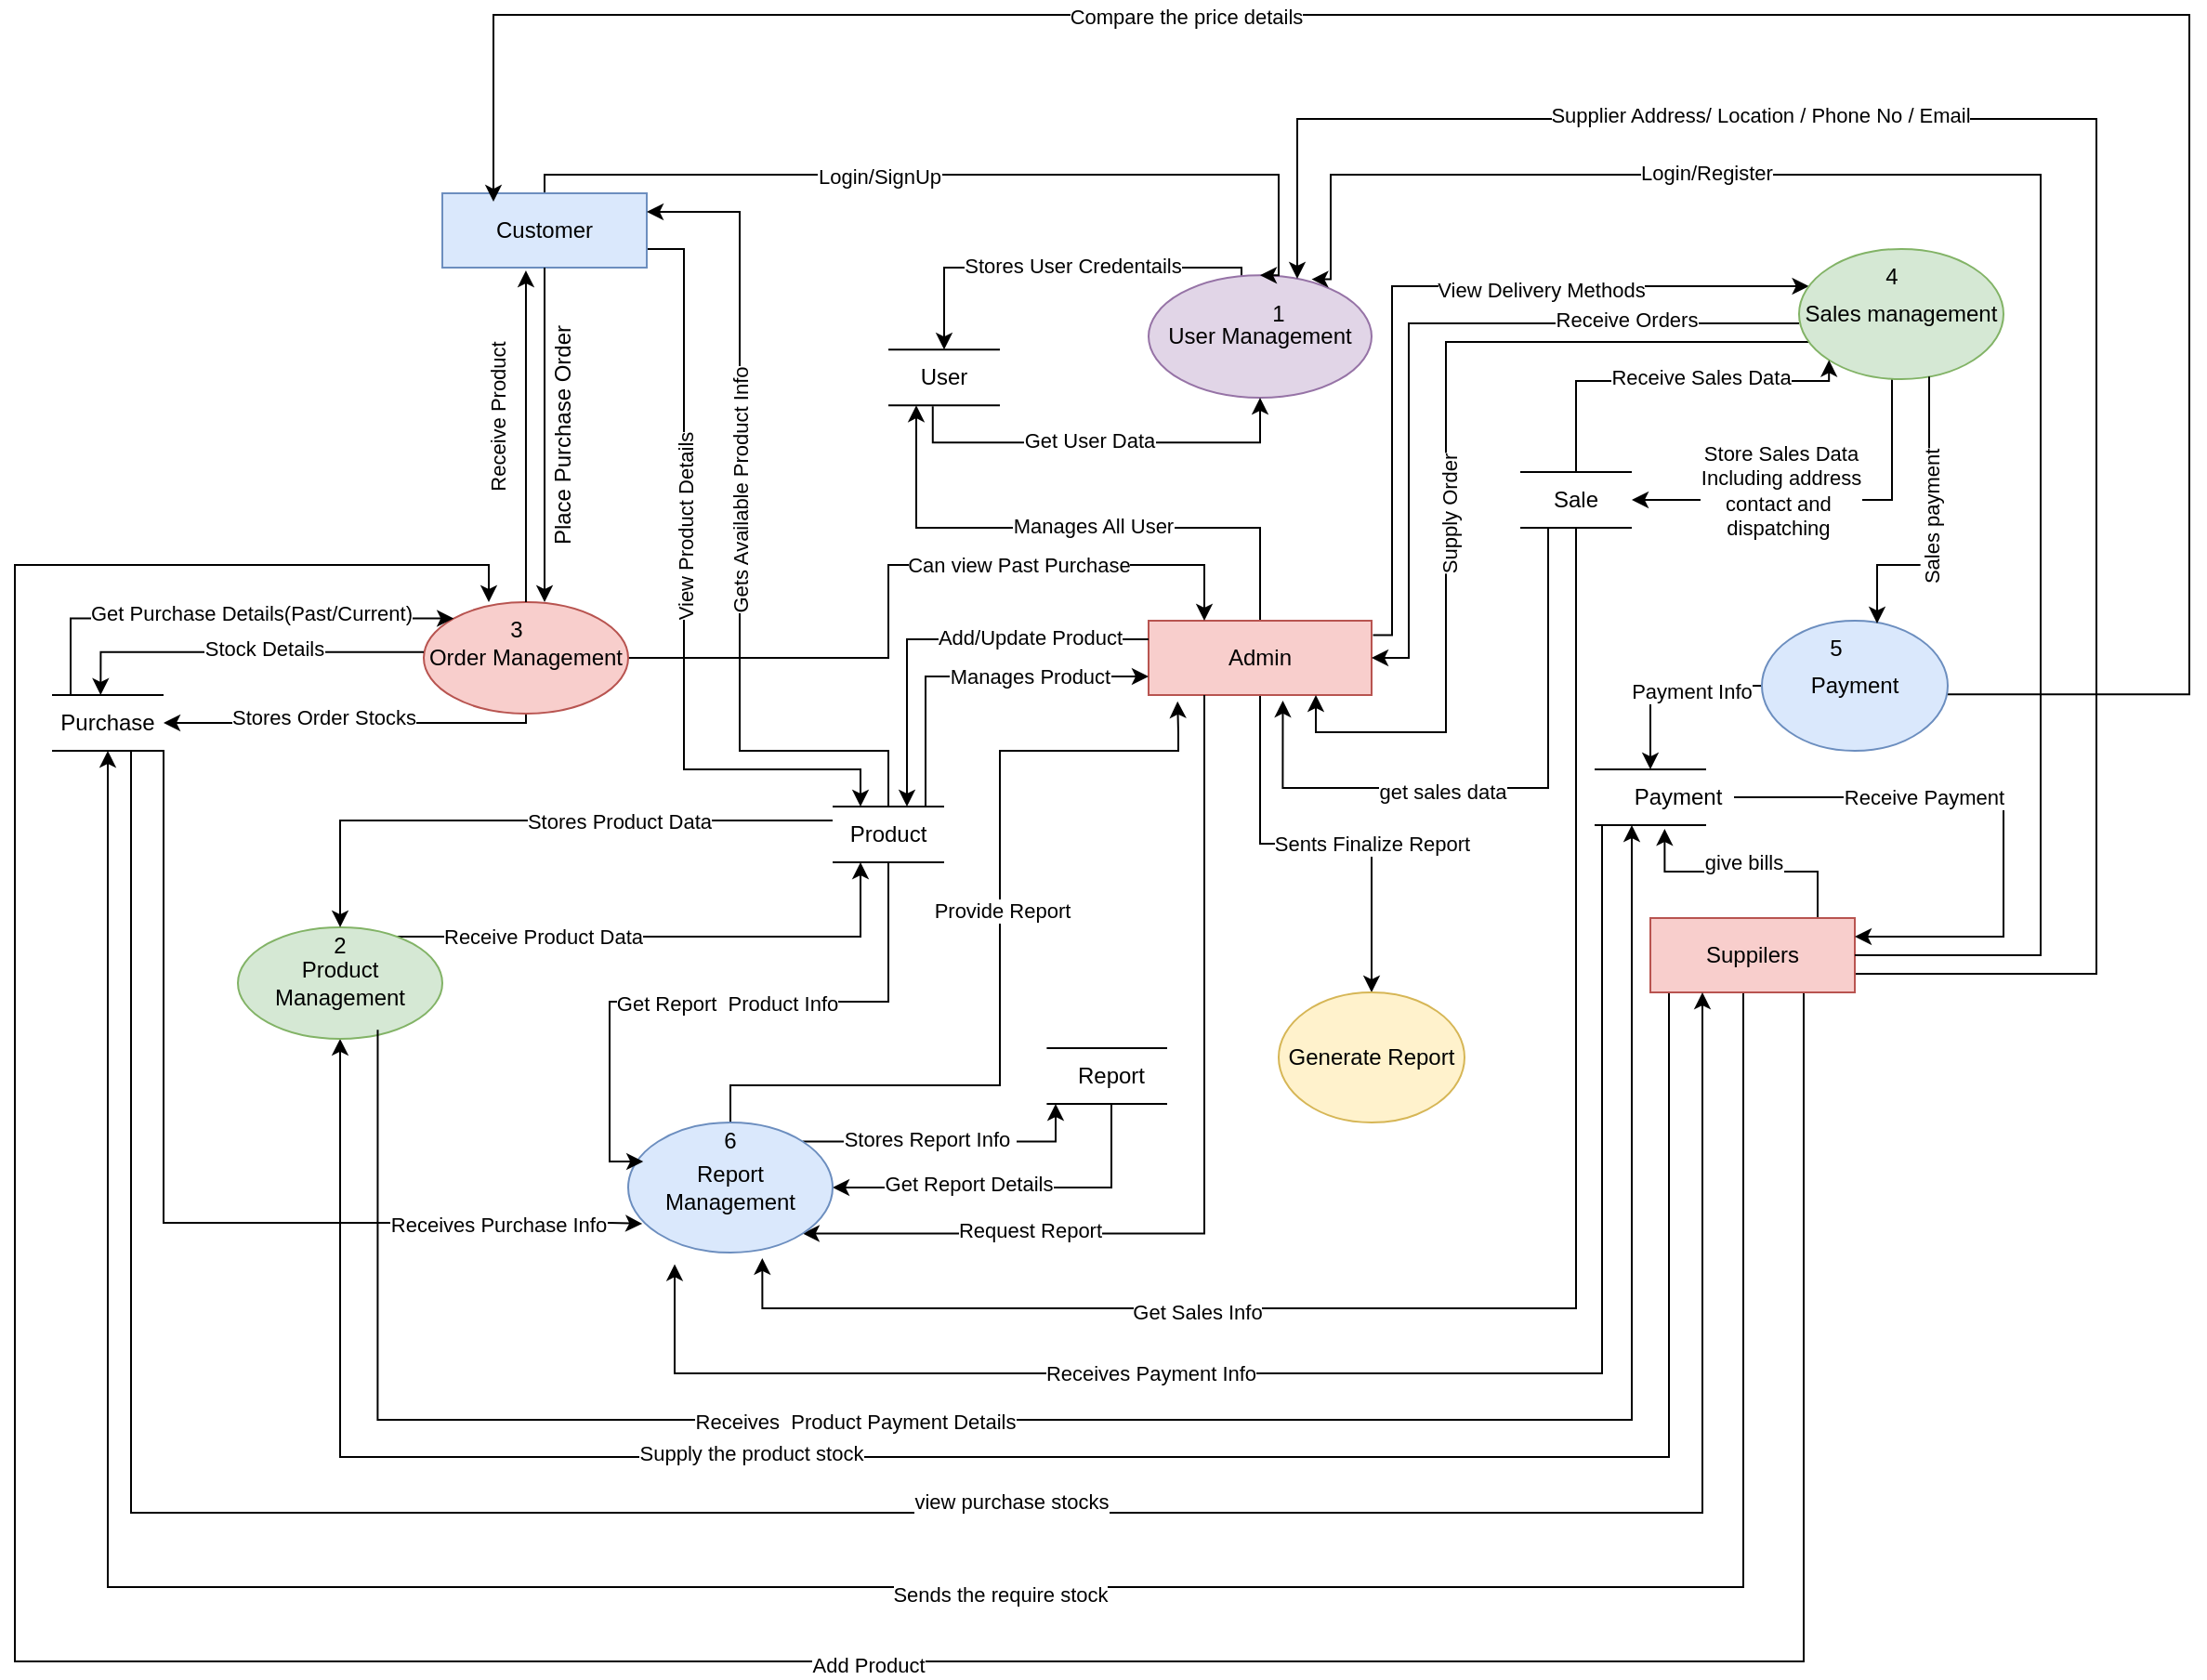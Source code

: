 <mxfile version="25.0.3">
  <diagram name="Page-1" id="GkMcADFs1Jpfnip-NJ-y">
    <mxGraphModel dx="1992" dy="1683" grid="1" gridSize="10" guides="1" tooltips="1" connect="1" arrows="1" fold="1" page="1" pageScale="1" pageWidth="827" pageHeight="1169" math="0" shadow="0">
      <root>
        <mxCell id="0" />
        <mxCell id="1" parent="0" />
        <mxCell id="d265B7_nfDngWB5c3X7g-69" style="edgeStyle=orthogonalEdgeStyle;rounded=0;orthogonalLoop=1;jettySize=auto;html=1;entryX=0.5;entryY=0;entryDx=0;entryDy=0;" parent="1" target="d265B7_nfDngWB5c3X7g-68" edge="1">
          <mxGeometry relative="1" as="geometry">
            <mxPoint x="380" y="85.91" as="sourcePoint" />
            <mxPoint x="260" y="90.0" as="targetPoint" />
            <Array as="points">
              <mxPoint x="380" y="70" />
              <mxPoint x="220" y="70" />
            </Array>
          </mxGeometry>
        </mxCell>
        <mxCell id="d265B7_nfDngWB5c3X7g-70" value="Stores User Credentails" style="edgeLabel;html=1;align=center;verticalAlign=middle;resizable=0;points=[];" parent="d265B7_nfDngWB5c3X7g-69" vertex="1" connectable="0">
          <mxGeometry x="-0.026" y="-1" relative="1" as="geometry">
            <mxPoint as="offset" />
          </mxGeometry>
        </mxCell>
        <mxCell id="d265B7_nfDngWB5c3X7g-1" value="User Management" style="ellipse;whiteSpace=wrap;html=1;fillColor=#e1d5e7;strokeColor=#9673a6;" parent="1" vertex="1">
          <mxGeometry x="330" y="74.09" width="120" height="65.91" as="geometry" />
        </mxCell>
        <mxCell id="d265B7_nfDngWB5c3X7g-73" style="edgeStyle=orthogonalEdgeStyle;rounded=0;orthogonalLoop=1;jettySize=auto;html=1;entryX=0.25;entryY=1;entryDx=0;entryDy=0;" parent="1" source="d265B7_nfDngWB5c3X7g-3" target="d265B7_nfDngWB5c3X7g-68" edge="1">
          <mxGeometry relative="1" as="geometry">
            <Array as="points">
              <mxPoint x="390" y="210" />
              <mxPoint x="205" y="210" />
            </Array>
          </mxGeometry>
        </mxCell>
        <mxCell id="d265B7_nfDngWB5c3X7g-76" value="Manages All User" style="edgeLabel;html=1;align=center;verticalAlign=middle;resizable=0;points=[];" parent="d265B7_nfDngWB5c3X7g-73" vertex="1" connectable="0">
          <mxGeometry x="-0.068" y="-1" relative="1" as="geometry">
            <mxPoint as="offset" />
          </mxGeometry>
        </mxCell>
        <mxCell id="d265B7_nfDngWB5c3X7g-150" style="edgeStyle=orthogonalEdgeStyle;rounded=0;orthogonalLoop=1;jettySize=auto;html=1;entryX=0.5;entryY=0;entryDx=0;entryDy=0;" parent="1" source="d265B7_nfDngWB5c3X7g-3" target="d265B7_nfDngWB5c3X7g-149" edge="1">
          <mxGeometry relative="1" as="geometry" />
        </mxCell>
        <mxCell id="d265B7_nfDngWB5c3X7g-151" value="Sents Finalize Report" style="edgeLabel;html=1;align=center;verticalAlign=middle;resizable=0;points=[];" parent="d265B7_nfDngWB5c3X7g-150" vertex="1" connectable="0">
          <mxGeometry x="-0.009" y="-3" relative="1" as="geometry">
            <mxPoint x="31" y="-3" as="offset" />
          </mxGeometry>
        </mxCell>
        <mxCell id="V4_eey3QWRY52hsoShrY-8" style="edgeStyle=orthogonalEdgeStyle;rounded=0;orthogonalLoop=1;jettySize=auto;html=1;exitX=1;exitY=0.25;exitDx=0;exitDy=0;" edge="1" parent="1" target="d265B7_nfDngWB5c3X7g-8">
          <mxGeometry relative="1" as="geometry">
            <mxPoint x="450.77" y="267.73" as="sourcePoint" />
            <mxPoint x="680" y="83.42" as="targetPoint" />
            <Array as="points">
              <mxPoint x="461" y="268" />
              <mxPoint x="461" y="80" />
            </Array>
          </mxGeometry>
        </mxCell>
        <mxCell id="V4_eey3QWRY52hsoShrY-11" value="View Delivery Methods" style="edgeLabel;html=1;align=center;verticalAlign=middle;resizable=0;points=[];" vertex="1" connectable="0" parent="V4_eey3QWRY52hsoShrY-8">
          <mxGeometry x="0.315" y="-2" relative="1" as="geometry">
            <mxPoint as="offset" />
          </mxGeometry>
        </mxCell>
        <mxCell id="d265B7_nfDngWB5c3X7g-3" value="Admin" style="rounded=0;whiteSpace=wrap;html=1;fillColor=#f8cecc;strokeColor=#b85450;" parent="1" vertex="1">
          <mxGeometry x="330" y="260" width="120" height="40" as="geometry" />
        </mxCell>
        <mxCell id="d265B7_nfDngWB5c3X7g-35" style="edgeStyle=orthogonalEdgeStyle;rounded=0;orthogonalLoop=1;jettySize=auto;html=1;exitX=0;exitY=1;exitDx=0;exitDy=0;entryX=0.5;entryY=1;entryDx=0;entryDy=0;" parent="1" source="d265B7_nfDngWB5c3X7g-11" target="d265B7_nfDngWB5c3X7g-7" edge="1">
          <mxGeometry relative="1" as="geometry">
            <mxPoint x="-5" y="510" as="targetPoint" />
            <mxPoint x="490" y="500" as="sourcePoint" />
            <Array as="points">
              <mxPoint x="610" y="460" />
              <mxPoint x="610" y="710" />
              <mxPoint x="-105" y="710" />
            </Array>
          </mxGeometry>
        </mxCell>
        <mxCell id="d265B7_nfDngWB5c3X7g-36" value="Supply the product stock" style="edgeLabel;html=1;align=center;verticalAlign=middle;resizable=0;points=[];" parent="d265B7_nfDngWB5c3X7g-35" vertex="1" connectable="0">
          <mxGeometry x="0.257" y="-2" relative="1" as="geometry">
            <mxPoint as="offset" />
          </mxGeometry>
        </mxCell>
        <mxCell id="d265B7_nfDngWB5c3X7g-118" style="edgeStyle=orthogonalEdgeStyle;rounded=0;orthogonalLoop=1;jettySize=auto;html=1;entryX=0.5;entryY=1;entryDx=0;entryDy=0;startArrow=classic;startFill=1;endArrow=none;endFill=0;" parent="1" source="d265B7_nfDngWB5c3X7g-4" target="d265B7_nfDngWB5c3X7g-116" edge="1">
          <mxGeometry relative="1" as="geometry" />
        </mxCell>
        <mxCell id="d265B7_nfDngWB5c3X7g-122" value="Get Report Details" style="edgeLabel;html=1;align=center;verticalAlign=middle;resizable=0;points=[];" parent="d265B7_nfDngWB5c3X7g-118" vertex="1" connectable="0">
          <mxGeometry x="-0.257" y="2" relative="1" as="geometry">
            <mxPoint as="offset" />
          </mxGeometry>
        </mxCell>
        <mxCell id="d265B7_nfDngWB5c3X7g-123" style="edgeStyle=orthogonalEdgeStyle;rounded=0;orthogonalLoop=1;jettySize=auto;html=1;exitX=1;exitY=0;exitDx=0;exitDy=0;entryX=0;entryY=1;entryDx=0;entryDy=0;" parent="1" source="d265B7_nfDngWB5c3X7g-4" target="d265B7_nfDngWB5c3X7g-116" edge="1">
          <mxGeometry relative="1" as="geometry" />
        </mxCell>
        <mxCell id="d265B7_nfDngWB5c3X7g-124" value="Stores Report Info&amp;nbsp;" style="edgeLabel;html=1;align=center;verticalAlign=middle;resizable=0;points=[];" parent="d265B7_nfDngWB5c3X7g-123" vertex="1" connectable="0">
          <mxGeometry x="-0.132" y="2" relative="1" as="geometry">
            <mxPoint as="offset" />
          </mxGeometry>
        </mxCell>
        <mxCell id="d265B7_nfDngWB5c3X7g-144" style="edgeStyle=orthogonalEdgeStyle;rounded=0;orthogonalLoop=1;jettySize=auto;html=1;entryX=0.13;entryY=1.085;entryDx=0;entryDy=0;entryPerimeter=0;" parent="1" source="d265B7_nfDngWB5c3X7g-4" target="d265B7_nfDngWB5c3X7g-3" edge="1">
          <mxGeometry relative="1" as="geometry">
            <mxPoint x="360" y="320" as="targetPoint" />
            <Array as="points">
              <mxPoint x="105" y="510" />
              <mxPoint x="250" y="510" />
              <mxPoint x="250" y="330" />
              <mxPoint x="346" y="330" />
              <mxPoint x="346" y="320" />
            </Array>
          </mxGeometry>
        </mxCell>
        <mxCell id="d265B7_nfDngWB5c3X7g-145" value="Provide Report" style="edgeLabel;html=1;align=center;verticalAlign=middle;resizable=0;points=[];" parent="d265B7_nfDngWB5c3X7g-144" vertex="1" connectable="0">
          <mxGeometry x="0.11" y="-1" relative="1" as="geometry">
            <mxPoint as="offset" />
          </mxGeometry>
        </mxCell>
        <mxCell id="d265B7_nfDngWB5c3X7g-147" style="edgeStyle=orthogonalEdgeStyle;rounded=0;orthogonalLoop=1;jettySize=auto;html=1;exitX=1;exitY=1;exitDx=0;exitDy=0;entryX=0.25;entryY=1;entryDx=0;entryDy=0;startArrow=classic;startFill=1;endArrow=none;endFill=0;" parent="1" source="d265B7_nfDngWB5c3X7g-4" target="d265B7_nfDngWB5c3X7g-3" edge="1">
          <mxGeometry relative="1" as="geometry" />
        </mxCell>
        <mxCell id="d265B7_nfDngWB5c3X7g-148" value="Request Report" style="edgeLabel;html=1;align=center;verticalAlign=middle;resizable=0;points=[];" parent="d265B7_nfDngWB5c3X7g-147" vertex="1" connectable="0">
          <mxGeometry x="-0.52" y="2" relative="1" as="geometry">
            <mxPoint as="offset" />
          </mxGeometry>
        </mxCell>
        <mxCell id="d265B7_nfDngWB5c3X7g-4" value="Report Management" style="ellipse;whiteSpace=wrap;html=1;fillColor=#dae8fc;strokeColor=#6c8ebf;" parent="1" vertex="1">
          <mxGeometry x="50" y="530" width="110" height="70" as="geometry" />
        </mxCell>
        <mxCell id="d265B7_nfDngWB5c3X7g-12" style="edgeStyle=orthogonalEdgeStyle;rounded=0;orthogonalLoop=1;jettySize=auto;html=1;entryX=0.5;entryY=0;entryDx=0;entryDy=0;" parent="1" source="d265B7_nfDngWB5c3X7g-5" target="d265B7_nfDngWB5c3X7g-1" edge="1">
          <mxGeometry relative="1" as="geometry">
            <Array as="points">
              <mxPoint x="5" y="20" />
              <mxPoint x="400" y="20" />
            </Array>
          </mxGeometry>
        </mxCell>
        <mxCell id="d265B7_nfDngWB5c3X7g-13" value="Login/SignUp" style="edgeLabel;html=1;align=center;verticalAlign=middle;resizable=0;points=[];" parent="d265B7_nfDngWB5c3X7g-12" vertex="1" connectable="0">
          <mxGeometry x="-0.19" y="-1" relative="1" as="geometry">
            <mxPoint as="offset" />
          </mxGeometry>
        </mxCell>
        <mxCell id="d265B7_nfDngWB5c3X7g-50" style="edgeStyle=orthogonalEdgeStyle;rounded=0;orthogonalLoop=1;jettySize=auto;html=1;entryX=0.25;entryY=0;entryDx=0;entryDy=0;" parent="1" source="d265B7_nfDngWB5c3X7g-5" target="d265B7_nfDngWB5c3X7g-43" edge="1">
          <mxGeometry relative="1" as="geometry">
            <Array as="points">
              <mxPoint x="80" y="60" />
              <mxPoint x="80" y="340" />
              <mxPoint x="175" y="340" />
            </Array>
          </mxGeometry>
        </mxCell>
        <mxCell id="d265B7_nfDngWB5c3X7g-53" value="View Product Details" style="edgeLabel;html=1;align=center;verticalAlign=middle;resizable=0;points=[];rotation=-90;" parent="d265B7_nfDngWB5c3X7g-50" vertex="1" connectable="0">
          <mxGeometry x="-0.184" y="1" relative="1" as="geometry">
            <mxPoint as="offset" />
          </mxGeometry>
        </mxCell>
        <mxCell id="d265B7_nfDngWB5c3X7g-5" value="Customer" style="rounded=0;whiteSpace=wrap;html=1;fillColor=#dae8fc;strokeColor=#6c8ebf;" parent="1" vertex="1">
          <mxGeometry x="-50" y="30" width="110" height="40" as="geometry" />
        </mxCell>
        <mxCell id="d265B7_nfDngWB5c3X7g-29" style="edgeStyle=orthogonalEdgeStyle;rounded=0;orthogonalLoop=1;jettySize=auto;html=1;" parent="1" source="d265B7_nfDngWB5c3X7g-6" target="d265B7_nfDngWB5c3X7g-23" edge="1">
          <mxGeometry relative="1" as="geometry">
            <Array as="points">
              <mxPoint x="-5" y="315" />
            </Array>
          </mxGeometry>
        </mxCell>
        <mxCell id="d265B7_nfDngWB5c3X7g-30" value="Stores Order Stocks" style="edgeLabel;html=1;align=center;verticalAlign=middle;resizable=0;points=[];" parent="d265B7_nfDngWB5c3X7g-29" vertex="1" connectable="0">
          <mxGeometry x="0.138" y="-3" relative="1" as="geometry">
            <mxPoint as="offset" />
          </mxGeometry>
        </mxCell>
        <mxCell id="V4_eey3QWRY52hsoShrY-18" style="edgeStyle=orthogonalEdgeStyle;rounded=0;orthogonalLoop=1;jettySize=auto;html=1;entryX=0.25;entryY=0;entryDx=0;entryDy=0;" edge="1" parent="1" source="d265B7_nfDngWB5c3X7g-6" target="d265B7_nfDngWB5c3X7g-3">
          <mxGeometry relative="1" as="geometry" />
        </mxCell>
        <mxCell id="V4_eey3QWRY52hsoShrY-19" value="Can view Past Purchase" style="edgeLabel;html=1;align=center;verticalAlign=middle;resizable=0;points=[];" vertex="1" connectable="0" parent="V4_eey3QWRY52hsoShrY-18">
          <mxGeometry x="-0.456" y="-2" relative="1" as="geometry">
            <mxPoint x="104" y="-52" as="offset" />
          </mxGeometry>
        </mxCell>
        <mxCell id="d265B7_nfDngWB5c3X7g-6" value="Order Management" style="ellipse;whiteSpace=wrap;html=1;fillColor=#f8cecc;strokeColor=#b85450;" parent="1" vertex="1">
          <mxGeometry x="-60" y="250" width="110" height="60" as="geometry" />
        </mxCell>
        <mxCell id="d265B7_nfDngWB5c3X7g-44" style="edgeStyle=orthogonalEdgeStyle;rounded=0;orthogonalLoop=1;jettySize=auto;html=1;entryX=0.25;entryY=1;entryDx=0;entryDy=0;" parent="1" source="d265B7_nfDngWB5c3X7g-7" target="d265B7_nfDngWB5c3X7g-43" edge="1">
          <mxGeometry relative="1" as="geometry">
            <mxPoint x="90" y="374.94" as="targetPoint" />
            <Array as="points">
              <mxPoint x="175" y="430" />
            </Array>
          </mxGeometry>
        </mxCell>
        <mxCell id="d265B7_nfDngWB5c3X7g-45" value="Receive Product Data" style="edgeLabel;html=1;align=center;verticalAlign=middle;resizable=0;points=[];" parent="d265B7_nfDngWB5c3X7g-44" vertex="1" connectable="0">
          <mxGeometry x="-0.457" relative="1" as="geometry">
            <mxPoint as="offset" />
          </mxGeometry>
        </mxCell>
        <mxCell id="d265B7_nfDngWB5c3X7g-7" value="Product Management" style="ellipse;whiteSpace=wrap;html=1;fillColor=#d5e8d4;strokeColor=#82b366;" parent="1" vertex="1">
          <mxGeometry x="-160" y="424.94" width="110" height="60" as="geometry" />
        </mxCell>
        <mxCell id="d265B7_nfDngWB5c3X7g-81" style="edgeStyle=orthogonalEdgeStyle;rounded=0;orthogonalLoop=1;jettySize=auto;html=1;entryX=0.75;entryY=1;entryDx=0;entryDy=0;" parent="1" source="d265B7_nfDngWB5c3X7g-8" target="d265B7_nfDngWB5c3X7g-3" edge="1">
          <mxGeometry relative="1" as="geometry">
            <Array as="points">
              <mxPoint x="490" y="110" />
              <mxPoint x="490" y="320" />
              <mxPoint x="420" y="320" />
            </Array>
          </mxGeometry>
        </mxCell>
        <mxCell id="d265B7_nfDngWB5c3X7g-82" value="Supply Order" style="edgeLabel;html=1;align=center;verticalAlign=middle;resizable=0;points=[];rotation=-90;" parent="d265B7_nfDngWB5c3X7g-81" vertex="1" connectable="0">
          <mxGeometry x="0.163" y="2" relative="1" as="geometry">
            <mxPoint as="offset" />
          </mxGeometry>
        </mxCell>
        <mxCell id="d265B7_nfDngWB5c3X7g-90" style="edgeStyle=orthogonalEdgeStyle;rounded=0;orthogonalLoop=1;jettySize=auto;html=1;entryX=1;entryY=0.5;entryDx=0;entryDy=0;" parent="1" source="d265B7_nfDngWB5c3X7g-8" target="d265B7_nfDngWB5c3X7g-85" edge="1">
          <mxGeometry relative="1" as="geometry">
            <Array as="points">
              <mxPoint x="730" y="195" />
            </Array>
          </mxGeometry>
        </mxCell>
        <mxCell id="d265B7_nfDngWB5c3X7g-91" value="Store Sales Data&lt;div&gt;Including address&lt;/div&gt;&lt;div&gt;contact and&amp;nbsp;&lt;/div&gt;&lt;div&gt;dispatching&amp;nbsp;&lt;/div&gt;" style="edgeLabel;html=1;align=center;verticalAlign=middle;resizable=0;points=[];" parent="d265B7_nfDngWB5c3X7g-90" vertex="1" connectable="0">
          <mxGeometry x="0.139" y="-1" relative="1" as="geometry">
            <mxPoint x="-8" y="-4" as="offset" />
          </mxGeometry>
        </mxCell>
        <mxCell id="d265B7_nfDngWB5c3X7g-8" value="Sales management" style="ellipse;whiteSpace=wrap;html=1;fillColor=#d5e8d4;strokeColor=#82b366;" parent="1" vertex="1">
          <mxGeometry x="680" y="60" width="110" height="70" as="geometry" />
        </mxCell>
        <mxCell id="d265B7_nfDngWB5c3X7g-127" style="edgeStyle=orthogonalEdgeStyle;rounded=0;orthogonalLoop=1;jettySize=auto;html=1;entryX=0.25;entryY=0;entryDx=0;entryDy=0;" parent="1" source="d265B7_nfDngWB5c3X7g-9" target="d265B7_nfDngWB5c3X7g-96" edge="1">
          <mxGeometry relative="1" as="geometry" />
        </mxCell>
        <mxCell id="d265B7_nfDngWB5c3X7g-129" value="Payment Info" style="edgeLabel;html=1;align=center;verticalAlign=middle;resizable=0;points=[];" parent="d265B7_nfDngWB5c3X7g-127" vertex="1" connectable="0">
          <mxGeometry x="-0.268" y="3" relative="1" as="geometry">
            <mxPoint as="offset" />
          </mxGeometry>
        </mxCell>
        <mxCell id="V4_eey3QWRY52hsoShrY-15" style="edgeStyle=orthogonalEdgeStyle;rounded=0;orthogonalLoop=1;jettySize=auto;html=1;entryX=0.25;entryY=0;entryDx=0;entryDy=0;" edge="1" parent="1">
          <mxGeometry relative="1" as="geometry">
            <mxPoint x="760.0" y="299.587" as="sourcePoint" />
            <mxPoint x="-22.5" y="34.51" as="targetPoint" />
            <Array as="points">
              <mxPoint x="890" y="300" />
              <mxPoint x="890" y="-66" />
              <mxPoint x="-23" y="-66" />
            </Array>
          </mxGeometry>
        </mxCell>
        <mxCell id="V4_eey3QWRY52hsoShrY-16" value="Compare the price details" style="edgeLabel;html=1;align=center;verticalAlign=middle;resizable=0;points=[];" vertex="1" connectable="0" parent="V4_eey3QWRY52hsoShrY-15">
          <mxGeometry x="0.373" y="1" relative="1" as="geometry">
            <mxPoint as="offset" />
          </mxGeometry>
        </mxCell>
        <mxCell id="d265B7_nfDngWB5c3X7g-9" value="Payment" style="ellipse;whiteSpace=wrap;html=1;fillColor=#dae8fc;strokeColor=#6c8ebf;" parent="1" vertex="1">
          <mxGeometry x="660" y="260" width="100" height="70" as="geometry" />
        </mxCell>
        <mxCell id="d265B7_nfDngWB5c3X7g-31" style="edgeStyle=orthogonalEdgeStyle;rounded=0;orthogonalLoop=1;jettySize=auto;html=1;entryX=0.5;entryY=1;entryDx=0;entryDy=0;exitX=0.5;exitY=1;exitDx=0;exitDy=0;" parent="1" source="d265B7_nfDngWB5c3X7g-11" target="d265B7_nfDngWB5c3X7g-23" edge="1">
          <mxGeometry relative="1" as="geometry">
            <Array as="points">
              <mxPoint x="650" y="460" />
              <mxPoint x="650" y="780" />
              <mxPoint x="-230" y="780" />
            </Array>
          </mxGeometry>
        </mxCell>
        <mxCell id="d265B7_nfDngWB5c3X7g-32" value="Sends the require stock" style="edgeLabel;html=1;align=center;verticalAlign=middle;resizable=0;points=[];" parent="d265B7_nfDngWB5c3X7g-31" vertex="1" connectable="0">
          <mxGeometry x="-0.123" y="4" relative="1" as="geometry">
            <mxPoint as="offset" />
          </mxGeometry>
        </mxCell>
        <mxCell id="d265B7_nfDngWB5c3X7g-97" style="edgeStyle=orthogonalEdgeStyle;rounded=0;orthogonalLoop=1;jettySize=auto;html=1;" parent="1" source="d265B7_nfDngWB5c3X7g-11" target="d265B7_nfDngWB5c3X7g-1" edge="1">
          <mxGeometry relative="1" as="geometry">
            <Array as="points">
              <mxPoint x="840" y="450" />
              <mxPoint x="840" y="-10" />
              <mxPoint x="410" y="-10" />
            </Array>
          </mxGeometry>
        </mxCell>
        <mxCell id="d265B7_nfDngWB5c3X7g-98" value="Supplier Address/ Location / Phone No / Email" style="edgeLabel;html=1;align=center;verticalAlign=middle;resizable=0;points=[];" parent="d265B7_nfDngWB5c3X7g-97" vertex="1" connectable="0">
          <mxGeometry x="0.394" y="-2" relative="1" as="geometry">
            <mxPoint as="offset" />
          </mxGeometry>
        </mxCell>
        <mxCell id="d265B7_nfDngWB5c3X7g-103" style="edgeStyle=orthogonalEdgeStyle;rounded=0;orthogonalLoop=1;jettySize=auto;html=1;entryX=0.378;entryY=1.068;entryDx=0;entryDy=0;entryPerimeter=0;" parent="1" source="d265B7_nfDngWB5c3X7g-11" target="d265B7_nfDngWB5c3X7g-96" edge="1">
          <mxGeometry relative="1" as="geometry">
            <mxPoint x="530" y="380" as="targetPoint" />
            <Array as="points">
              <mxPoint x="690" y="395" />
              <mxPoint x="608" y="395" />
            </Array>
          </mxGeometry>
        </mxCell>
        <mxCell id="d265B7_nfDngWB5c3X7g-104" value="give bills" style="edgeLabel;html=1;align=center;verticalAlign=middle;resizable=0;points=[];" parent="d265B7_nfDngWB5c3X7g-103" vertex="1" connectable="0">
          <mxGeometry x="-0.431" y="2" relative="1" as="geometry">
            <mxPoint x="-28" y="-7" as="offset" />
          </mxGeometry>
        </mxCell>
        <mxCell id="V4_eey3QWRY52hsoShrY-4" style="edgeStyle=orthogonalEdgeStyle;rounded=0;orthogonalLoop=1;jettySize=auto;html=1;exitX=0.75;exitY=1;exitDx=0;exitDy=0;entryX=0.25;entryY=0;entryDx=0;entryDy=0;" edge="1" parent="1" source="d265B7_nfDngWB5c3X7g-11" target="d265B7_nfDngWB5c3X7g-158">
          <mxGeometry relative="1" as="geometry">
            <Array as="points">
              <mxPoint x="683" y="820" />
              <mxPoint x="-280" y="820" />
              <mxPoint x="-280" y="230" />
              <mxPoint x="-25" y="230" />
            </Array>
          </mxGeometry>
        </mxCell>
        <mxCell id="V4_eey3QWRY52hsoShrY-7" value="Add Product" style="edgeLabel;html=1;align=center;verticalAlign=middle;resizable=0;points=[];" vertex="1" connectable="0" parent="V4_eey3QWRY52hsoShrY-4">
          <mxGeometry x="-0.21" y="2" relative="1" as="geometry">
            <mxPoint as="offset" />
          </mxGeometry>
        </mxCell>
        <mxCell id="d265B7_nfDngWB5c3X7g-11" value="Suppilers" style="rounded=0;whiteSpace=wrap;html=1;fillColor=#f8cecc;strokeColor=#b85450;" parent="1" vertex="1">
          <mxGeometry x="600" y="420" width="110" height="40" as="geometry" />
        </mxCell>
        <mxCell id="d265B7_nfDngWB5c3X7g-14" style="edgeStyle=orthogonalEdgeStyle;rounded=0;orthogonalLoop=1;jettySize=auto;html=1;entryX=0.409;entryY=1.039;entryDx=0;entryDy=0;entryPerimeter=0;" parent="1" source="d265B7_nfDngWB5c3X7g-6" target="d265B7_nfDngWB5c3X7g-5" edge="1">
          <mxGeometry relative="1" as="geometry" />
        </mxCell>
        <mxCell id="d265B7_nfDngWB5c3X7g-15" value="Receive Product" style="edgeLabel;html=1;align=center;verticalAlign=middle;resizable=0;points=[];rotation=-90;" parent="d265B7_nfDngWB5c3X7g-14" vertex="1" connectable="0">
          <mxGeometry x="0.118" y="-5" relative="1" as="geometry">
            <mxPoint x="-20" as="offset" />
          </mxGeometry>
        </mxCell>
        <mxCell id="d265B7_nfDngWB5c3X7g-16" style="edgeStyle=orthogonalEdgeStyle;rounded=0;orthogonalLoop=1;jettySize=auto;html=1;entryX=0.591;entryY=0;entryDx=0;entryDy=0;entryPerimeter=0;" parent="1" source="d265B7_nfDngWB5c3X7g-5" target="d265B7_nfDngWB5c3X7g-6" edge="1">
          <mxGeometry relative="1" as="geometry">
            <Array as="points">
              <mxPoint x="5" y="110" />
              <mxPoint x="5" y="110" />
            </Array>
          </mxGeometry>
        </mxCell>
        <mxCell id="d265B7_nfDngWB5c3X7g-17" value="Place Purchase Order" style="text;html=1;align=center;verticalAlign=middle;whiteSpace=wrap;rounded=0;rotation=-90;" parent="1" vertex="1">
          <mxGeometry x="-50" y="150" width="130" height="20" as="geometry" />
        </mxCell>
        <mxCell id="d265B7_nfDngWB5c3X7g-21" value="" style="endArrow=none;html=1;rounded=0;" parent="1" edge="1">
          <mxGeometry width="50" height="50" relative="1" as="geometry">
            <mxPoint x="-260" y="300" as="sourcePoint" />
            <mxPoint x="-200" y="300" as="targetPoint" />
          </mxGeometry>
        </mxCell>
        <mxCell id="d265B7_nfDngWB5c3X7g-22" value="" style="endArrow=none;html=1;rounded=0;" parent="1" edge="1">
          <mxGeometry width="50" height="50" relative="1" as="geometry">
            <mxPoint x="-260" y="330" as="sourcePoint" />
            <mxPoint x="-200" y="330" as="targetPoint" />
          </mxGeometry>
        </mxCell>
        <mxCell id="d265B7_nfDngWB5c3X7g-27" style="edgeStyle=orthogonalEdgeStyle;rounded=0;orthogonalLoop=1;jettySize=auto;html=1;entryX=0;entryY=0;entryDx=0;entryDy=0;" parent="1" source="d265B7_nfDngWB5c3X7g-23" target="d265B7_nfDngWB5c3X7g-6" edge="1">
          <mxGeometry relative="1" as="geometry">
            <Array as="points">
              <mxPoint x="-250" y="259" />
            </Array>
          </mxGeometry>
        </mxCell>
        <mxCell id="d265B7_nfDngWB5c3X7g-28" value="Get Purchase Details(Past/Current)" style="edgeLabel;html=1;align=center;verticalAlign=middle;resizable=0;points=[];" parent="d265B7_nfDngWB5c3X7g-27" vertex="1" connectable="0">
          <mxGeometry x="0.111" y="3" relative="1" as="geometry">
            <mxPoint as="offset" />
          </mxGeometry>
        </mxCell>
        <mxCell id="d265B7_nfDngWB5c3X7g-33" style="edgeStyle=orthogonalEdgeStyle;rounded=0;orthogonalLoop=1;jettySize=auto;html=1;entryX=0.25;entryY=1;entryDx=0;entryDy=0;" parent="1" target="d265B7_nfDngWB5c3X7g-11" edge="1">
          <mxGeometry relative="1" as="geometry">
            <mxPoint x="-217.5" y="330" as="sourcePoint" />
            <mxPoint x="510" y="490" as="targetPoint" />
            <Array as="points">
              <mxPoint x="-217" y="740" />
              <mxPoint x="628" y="740" />
              <mxPoint x="628" y="460" />
            </Array>
          </mxGeometry>
        </mxCell>
        <mxCell id="d265B7_nfDngWB5c3X7g-34" value="view purchase stocks" style="edgeLabel;html=1;align=center;verticalAlign=middle;resizable=0;points=[];" parent="d265B7_nfDngWB5c3X7g-33" vertex="1" connectable="0">
          <mxGeometry x="0.151" y="6" relative="1" as="geometry">
            <mxPoint x="-1" as="offset" />
          </mxGeometry>
        </mxCell>
        <mxCell id="d265B7_nfDngWB5c3X7g-23" value="Purchase" style="text;html=1;align=center;verticalAlign=middle;whiteSpace=wrap;rounded=0;" parent="1" vertex="1">
          <mxGeometry x="-260" y="300" width="60" height="30" as="geometry" />
        </mxCell>
        <mxCell id="d265B7_nfDngWB5c3X7g-25" style="edgeStyle=orthogonalEdgeStyle;rounded=0;orthogonalLoop=1;jettySize=auto;html=1;entryX=0.035;entryY=0.281;entryDx=0;entryDy=0;entryPerimeter=0;endArrow=none;endFill=0;startArrow=classic;startFill=1;" parent="1" edge="1">
          <mxGeometry relative="1" as="geometry">
            <mxPoint x="-233.85" y="300" as="sourcePoint" />
            <mxPoint x="-60.0" y="276.86" as="targetPoint" />
            <Array as="points">
              <mxPoint x="-233.85" y="277" />
            </Array>
          </mxGeometry>
        </mxCell>
        <mxCell id="d265B7_nfDngWB5c3X7g-26" value="Stock Details" style="edgeLabel;html=1;align=center;verticalAlign=middle;resizable=0;points=[];" parent="d265B7_nfDngWB5c3X7g-25" vertex="1" connectable="0">
          <mxGeometry x="0.129" y="2" relative="1" as="geometry">
            <mxPoint as="offset" />
          </mxGeometry>
        </mxCell>
        <mxCell id="d265B7_nfDngWB5c3X7g-41" value="" style="endArrow=none;html=1;rounded=0;" parent="1" edge="1">
          <mxGeometry width="50" height="50" relative="1" as="geometry">
            <mxPoint x="160" y="360" as="sourcePoint" />
            <mxPoint x="220" y="360" as="targetPoint" />
          </mxGeometry>
        </mxCell>
        <mxCell id="d265B7_nfDngWB5c3X7g-42" value="" style="endArrow=none;html=1;rounded=0;" parent="1" edge="1">
          <mxGeometry width="50" height="50" relative="1" as="geometry">
            <mxPoint x="160" y="390" as="sourcePoint" />
            <mxPoint x="220" y="390" as="targetPoint" />
          </mxGeometry>
        </mxCell>
        <mxCell id="d265B7_nfDngWB5c3X7g-48" style="edgeStyle=orthogonalEdgeStyle;rounded=0;orthogonalLoop=1;jettySize=auto;html=1;exitX=0;exitY=0.25;exitDx=0;exitDy=0;" parent="1" source="d265B7_nfDngWB5c3X7g-43" target="d265B7_nfDngWB5c3X7g-7" edge="1">
          <mxGeometry relative="1" as="geometry">
            <mxPoint x="60" y="359.999" as="sourcePoint" />
          </mxGeometry>
        </mxCell>
        <mxCell id="d265B7_nfDngWB5c3X7g-49" value="Stores Product Data" style="edgeLabel;html=1;align=center;verticalAlign=middle;resizable=0;points=[];" parent="d265B7_nfDngWB5c3X7g-48" vertex="1" connectable="0">
          <mxGeometry x="-0.284" relative="1" as="geometry">
            <mxPoint as="offset" />
          </mxGeometry>
        </mxCell>
        <mxCell id="d265B7_nfDngWB5c3X7g-54" style="edgeStyle=orthogonalEdgeStyle;rounded=0;orthogonalLoop=1;jettySize=auto;html=1;" parent="1" source="d265B7_nfDngWB5c3X7g-43" edge="1">
          <mxGeometry relative="1" as="geometry">
            <mxPoint x="60" y="40" as="targetPoint" />
            <Array as="points">
              <mxPoint x="190" y="330" />
              <mxPoint x="110" y="330" />
              <mxPoint x="110" y="40" />
              <mxPoint x="60" y="40" />
            </Array>
          </mxGeometry>
        </mxCell>
        <mxCell id="d265B7_nfDngWB5c3X7g-55" value="Gets Available Product Info" style="edgeLabel;html=1;align=center;verticalAlign=middle;resizable=0;points=[];rotation=-90;" parent="d265B7_nfDngWB5c3X7g-54" vertex="1" connectable="0">
          <mxGeometry x="0.075" y="2" relative="1" as="geometry">
            <mxPoint x="2" y="-8" as="offset" />
          </mxGeometry>
        </mxCell>
        <mxCell id="d265B7_nfDngWB5c3X7g-56" style="edgeStyle=orthogonalEdgeStyle;rounded=0;orthogonalLoop=1;jettySize=auto;html=1;entryX=0;entryY=0.25;entryDx=0;entryDy=0;startArrow=classic;startFill=1;endArrow=none;endFill=0;" parent="1" source="d265B7_nfDngWB5c3X7g-43" target="d265B7_nfDngWB5c3X7g-3" edge="1">
          <mxGeometry relative="1" as="geometry">
            <Array as="points">
              <mxPoint x="200" y="270" />
            </Array>
          </mxGeometry>
        </mxCell>
        <mxCell id="d265B7_nfDngWB5c3X7g-58" value="Add/Update Product" style="edgeLabel;html=1;align=center;verticalAlign=middle;resizable=0;points=[];" parent="d265B7_nfDngWB5c3X7g-56" vertex="1" connectable="0">
          <mxGeometry x="0.224" y="1" relative="1" as="geometry">
            <mxPoint x="21" as="offset" />
          </mxGeometry>
        </mxCell>
        <mxCell id="d265B7_nfDngWB5c3X7g-59" style="edgeStyle=orthogonalEdgeStyle;rounded=0;orthogonalLoop=1;jettySize=auto;html=1;entryX=0;entryY=0.75;entryDx=0;entryDy=0;" parent="1" source="d265B7_nfDngWB5c3X7g-43" target="d265B7_nfDngWB5c3X7g-3" edge="1">
          <mxGeometry relative="1" as="geometry">
            <Array as="points">
              <mxPoint x="210" y="290" />
            </Array>
          </mxGeometry>
        </mxCell>
        <mxCell id="d265B7_nfDngWB5c3X7g-60" value="Manages Product" style="edgeLabel;html=1;align=center;verticalAlign=middle;resizable=0;points=[];" parent="d265B7_nfDngWB5c3X7g-59" vertex="1" connectable="0">
          <mxGeometry x="0.189" relative="1" as="geometry">
            <mxPoint x="13" as="offset" />
          </mxGeometry>
        </mxCell>
        <mxCell id="d265B7_nfDngWB5c3X7g-125" style="edgeStyle=orthogonalEdgeStyle;rounded=0;orthogonalLoop=1;jettySize=auto;html=1;entryX=0.074;entryY=0.293;entryDx=0;entryDy=0;entryPerimeter=0;" parent="1" source="d265B7_nfDngWB5c3X7g-43" target="d265B7_nfDngWB5c3X7g-4" edge="1">
          <mxGeometry relative="1" as="geometry">
            <Array as="points">
              <mxPoint x="190" y="465" />
              <mxPoint x="40" y="465" />
              <mxPoint x="40" y="551" />
              <mxPoint x="58" y="551" />
            </Array>
          </mxGeometry>
        </mxCell>
        <mxCell id="d265B7_nfDngWB5c3X7g-126" value="Get Report&amp;nbsp; Product Info" style="edgeLabel;html=1;align=center;verticalAlign=middle;resizable=0;points=[];" parent="d265B7_nfDngWB5c3X7g-125" vertex="1" connectable="0">
          <mxGeometry x="-0.017" y="1" relative="1" as="geometry">
            <mxPoint as="offset" />
          </mxGeometry>
        </mxCell>
        <mxCell id="d265B7_nfDngWB5c3X7g-43" value="Product" style="text;html=1;align=center;verticalAlign=middle;whiteSpace=wrap;rounded=0;" parent="1" vertex="1">
          <mxGeometry x="160" y="360" width="60" height="30" as="geometry" />
        </mxCell>
        <mxCell id="d265B7_nfDngWB5c3X7g-66" value="" style="endArrow=none;html=1;rounded=0;" parent="1" edge="1">
          <mxGeometry width="50" height="50" relative="1" as="geometry">
            <mxPoint x="190" y="114.09" as="sourcePoint" />
            <mxPoint x="250" y="114.09" as="targetPoint" />
          </mxGeometry>
        </mxCell>
        <mxCell id="d265B7_nfDngWB5c3X7g-67" value="" style="endArrow=none;html=1;rounded=0;" parent="1" edge="1">
          <mxGeometry width="50" height="50" relative="1" as="geometry">
            <mxPoint x="190" y="144.09" as="sourcePoint" />
            <mxPoint x="250" y="144.09" as="targetPoint" />
          </mxGeometry>
        </mxCell>
        <mxCell id="d265B7_nfDngWB5c3X7g-68" value="User" style="text;html=1;align=center;verticalAlign=middle;whiteSpace=wrap;rounded=0;" parent="1" vertex="1">
          <mxGeometry x="190" y="114.09" width="60" height="30" as="geometry" />
        </mxCell>
        <mxCell id="d265B7_nfDngWB5c3X7g-71" style="edgeStyle=orthogonalEdgeStyle;rounded=0;orthogonalLoop=1;jettySize=auto;html=1;entryX=0.5;entryY=1;entryDx=0;entryDy=0;exitX=0.398;exitY=1.018;exitDx=0;exitDy=0;exitPerimeter=0;" parent="1" source="d265B7_nfDngWB5c3X7g-68" target="d265B7_nfDngWB5c3X7g-1" edge="1">
          <mxGeometry relative="1" as="geometry">
            <mxPoint x="250" y="170.001" as="sourcePoint" />
            <mxPoint x="390.64" y="182.62" as="targetPoint" />
          </mxGeometry>
        </mxCell>
        <mxCell id="d265B7_nfDngWB5c3X7g-72" value="Get User Data" style="edgeLabel;html=1;align=center;verticalAlign=middle;resizable=0;points=[];" parent="d265B7_nfDngWB5c3X7g-71" vertex="1" connectable="0">
          <mxGeometry x="-0.063" y="1" relative="1" as="geometry">
            <mxPoint as="offset" />
          </mxGeometry>
        </mxCell>
        <mxCell id="d265B7_nfDngWB5c3X7g-77" style="edgeStyle=orthogonalEdgeStyle;rounded=0;orthogonalLoop=1;jettySize=auto;html=1;entryX=0.731;entryY=0.033;entryDx=0;entryDy=0;entryPerimeter=0;" parent="1" source="d265B7_nfDngWB5c3X7g-11" target="d265B7_nfDngWB5c3X7g-1" edge="1">
          <mxGeometry relative="1" as="geometry">
            <Array as="points">
              <mxPoint x="810" y="440" />
              <mxPoint x="810" y="20" />
              <mxPoint x="428" y="20" />
            </Array>
          </mxGeometry>
        </mxCell>
        <mxCell id="d265B7_nfDngWB5c3X7g-78" value="Login/Register" style="edgeLabel;html=1;align=center;verticalAlign=middle;resizable=0;points=[];" parent="d265B7_nfDngWB5c3X7g-77" vertex="1" connectable="0">
          <mxGeometry x="0.446" y="-1" relative="1" as="geometry">
            <mxPoint as="offset" />
          </mxGeometry>
        </mxCell>
        <mxCell id="d265B7_nfDngWB5c3X7g-79" style="edgeStyle=orthogonalEdgeStyle;rounded=0;orthogonalLoop=1;jettySize=auto;html=1;startArrow=classic;startFill=1;endArrow=none;endFill=0;" parent="1" source="d265B7_nfDngWB5c3X7g-3" edge="1">
          <mxGeometry relative="1" as="geometry">
            <mxPoint x="680" y="100" as="targetPoint" />
            <Array as="points">
              <mxPoint x="470" y="280" />
              <mxPoint x="470" y="100" />
            </Array>
          </mxGeometry>
        </mxCell>
        <mxCell id="d265B7_nfDngWB5c3X7g-80" value="Receive Orders" style="edgeLabel;html=1;align=center;verticalAlign=middle;resizable=0;points=[];" parent="d265B7_nfDngWB5c3X7g-79" vertex="1" connectable="0">
          <mxGeometry x="0.473" y="2" relative="1" as="geometry">
            <mxPoint x="15" as="offset" />
          </mxGeometry>
        </mxCell>
        <mxCell id="d265B7_nfDngWB5c3X7g-83" value="" style="endArrow=none;html=1;rounded=0;" parent="1" edge="1">
          <mxGeometry width="50" height="50" relative="1" as="geometry">
            <mxPoint x="530" y="180" as="sourcePoint" />
            <mxPoint x="590" y="180" as="targetPoint" />
          </mxGeometry>
        </mxCell>
        <mxCell id="d265B7_nfDngWB5c3X7g-84" value="" style="endArrow=none;html=1;rounded=0;" parent="1" edge="1">
          <mxGeometry width="50" height="50" relative="1" as="geometry">
            <mxPoint x="530" y="210" as="sourcePoint" />
            <mxPoint x="590" y="210" as="targetPoint" />
          </mxGeometry>
        </mxCell>
        <mxCell id="d265B7_nfDngWB5c3X7g-86" style="edgeStyle=orthogonalEdgeStyle;rounded=0;orthogonalLoop=1;jettySize=auto;html=1;entryX=0;entryY=1;entryDx=0;entryDy=0;" parent="1" source="d265B7_nfDngWB5c3X7g-85" target="d265B7_nfDngWB5c3X7g-8" edge="1">
          <mxGeometry relative="1" as="geometry">
            <Array as="points">
              <mxPoint x="560" y="131" />
            </Array>
          </mxGeometry>
        </mxCell>
        <mxCell id="d265B7_nfDngWB5c3X7g-87" value="Receive Sales Data" style="edgeLabel;html=1;align=center;verticalAlign=middle;resizable=0;points=[];" parent="d265B7_nfDngWB5c3X7g-86" vertex="1" connectable="0">
          <mxGeometry x="0.003" y="-3" relative="1" as="geometry">
            <mxPoint x="17" y="-5" as="offset" />
          </mxGeometry>
        </mxCell>
        <mxCell id="d265B7_nfDngWB5c3X7g-85" value="Sale" style="text;html=1;align=center;verticalAlign=middle;whiteSpace=wrap;rounded=0;" parent="1" vertex="1">
          <mxGeometry x="530" y="180" width="60" height="30" as="geometry" />
        </mxCell>
        <mxCell id="d265B7_nfDngWB5c3X7g-94" value="" style="endArrow=none;html=1;rounded=0;" parent="1" edge="1">
          <mxGeometry width="50" height="50" relative="1" as="geometry">
            <mxPoint x="570" y="340" as="sourcePoint" />
            <mxPoint x="630" y="340" as="targetPoint" />
          </mxGeometry>
        </mxCell>
        <mxCell id="d265B7_nfDngWB5c3X7g-95" value="" style="endArrow=none;html=1;rounded=0;" parent="1" edge="1">
          <mxGeometry width="50" height="50" relative="1" as="geometry">
            <mxPoint x="570" y="370" as="sourcePoint" />
            <mxPoint x="630" y="370" as="targetPoint" />
          </mxGeometry>
        </mxCell>
        <mxCell id="d265B7_nfDngWB5c3X7g-99" style="edgeStyle=orthogonalEdgeStyle;rounded=0;orthogonalLoop=1;jettySize=auto;html=1;entryX=1;entryY=0.25;entryDx=0;entryDy=0;" parent="1" source="d265B7_nfDngWB5c3X7g-96" target="d265B7_nfDngWB5c3X7g-11" edge="1">
          <mxGeometry relative="1" as="geometry">
            <Array as="points">
              <mxPoint x="790" y="355" />
              <mxPoint x="790" y="430" />
            </Array>
          </mxGeometry>
        </mxCell>
        <mxCell id="d265B7_nfDngWB5c3X7g-100" value="Receive Payment" style="edgeLabel;html=1;align=center;verticalAlign=middle;resizable=0;points=[];" parent="d265B7_nfDngWB5c3X7g-99" vertex="1" connectable="0">
          <mxGeometry x="-0.32" relative="1" as="geometry">
            <mxPoint as="offset" />
          </mxGeometry>
        </mxCell>
        <mxCell id="d265B7_nfDngWB5c3X7g-108" style="edgeStyle=orthogonalEdgeStyle;rounded=0;orthogonalLoop=1;jettySize=auto;html=1;entryX=0.684;entryY=0.92;entryDx=0;entryDy=0;entryPerimeter=0;startArrow=classic;startFill=1;endArrow=none;endFill=0;" parent="1" edge="1">
          <mxGeometry relative="1" as="geometry">
            <mxPoint x="-84.76" y="480.14" as="targetPoint" />
            <mxPoint x="590" y="370" as="sourcePoint" />
            <Array as="points">
              <mxPoint x="590" y="690" />
              <mxPoint x="-85" y="690" />
            </Array>
          </mxGeometry>
        </mxCell>
        <mxCell id="d265B7_nfDngWB5c3X7g-115" value="Receives&amp;nbsp; Product Payment Details" style="edgeLabel;html=1;align=center;verticalAlign=middle;resizable=0;points=[];" parent="d265B7_nfDngWB5c3X7g-108" vertex="1" connectable="0">
          <mxGeometry x="0.226" y="1" relative="1" as="geometry">
            <mxPoint as="offset" />
          </mxGeometry>
        </mxCell>
        <mxCell id="d265B7_nfDngWB5c3X7g-139" style="edgeStyle=orthogonalEdgeStyle;rounded=0;orthogonalLoop=1;jettySize=auto;html=1;entryX=0;entryY=1;entryDx=0;entryDy=0;" parent="1" edge="1">
          <mxGeometry relative="1" as="geometry">
            <mxPoint x="584" y="370" as="sourcePoint" />
            <mxPoint x="75.009" y="606.213" as="targetPoint" />
            <Array as="points">
              <mxPoint x="574" y="370" />
              <mxPoint x="574" y="665" />
              <mxPoint x="75" y="665" />
            </Array>
          </mxGeometry>
        </mxCell>
        <mxCell id="d265B7_nfDngWB5c3X7g-141" value="Receives Payment Info" style="edgeLabel;html=1;align=center;verticalAlign=middle;resizable=0;points=[];" parent="d265B7_nfDngWB5c3X7g-139" vertex="1" connectable="0">
          <mxGeometry x="0.271" relative="1" as="geometry">
            <mxPoint as="offset" />
          </mxGeometry>
        </mxCell>
        <mxCell id="d265B7_nfDngWB5c3X7g-96" value="Payment" style="text;html=1;align=center;verticalAlign=middle;whiteSpace=wrap;rounded=0;" parent="1" vertex="1">
          <mxGeometry x="585" y="340" width="60" height="30" as="geometry" />
        </mxCell>
        <mxCell id="d265B7_nfDngWB5c3X7g-111" value="" style="endArrow=none;html=1;rounded=0;entryX=1.053;entryY=0.126;entryDx=0;entryDy=0;exitX=-0.027;exitY=0.126;exitDx=0;exitDy=0;exitPerimeter=0;entryPerimeter=0;" parent="1" edge="1">
          <mxGeometry width="50" height="50" relative="1" as="geometry">
            <mxPoint x="275.2" y="490.0" as="sourcePoint" />
            <mxPoint x="340.0" y="490.0" as="targetPoint" />
          </mxGeometry>
        </mxCell>
        <mxCell id="d265B7_nfDngWB5c3X7g-114" value="" style="endArrow=none;html=1;rounded=0;entryX=1.053;entryY=0.126;entryDx=0;entryDy=0;exitX=-0.027;exitY=0.126;exitDx=0;exitDy=0;exitPerimeter=0;entryPerimeter=0;" parent="1" edge="1">
          <mxGeometry width="50" height="50" relative="1" as="geometry">
            <mxPoint x="275.2" y="520.0" as="sourcePoint" />
            <mxPoint x="340.0" y="520.0" as="targetPoint" />
          </mxGeometry>
        </mxCell>
        <mxCell id="d265B7_nfDngWB5c3X7g-116" value="Report" style="text;html=1;align=center;verticalAlign=middle;whiteSpace=wrap;rounded=0;" parent="1" vertex="1">
          <mxGeometry x="280" y="490" width="60" height="30" as="geometry" />
        </mxCell>
        <mxCell id="d265B7_nfDngWB5c3X7g-130" style="edgeStyle=orthogonalEdgeStyle;rounded=0;orthogonalLoop=1;jettySize=auto;html=1;entryX=0.623;entryY=0.022;entryDx=0;entryDy=0;entryPerimeter=0;" parent="1" source="d265B7_nfDngWB5c3X7g-8" target="d265B7_nfDngWB5c3X7g-9" edge="1">
          <mxGeometry relative="1" as="geometry">
            <Array as="points">
              <mxPoint x="750" y="230" />
              <mxPoint x="722" y="230" />
              <mxPoint x="722" y="262" />
            </Array>
          </mxGeometry>
        </mxCell>
        <mxCell id="d265B7_nfDngWB5c3X7g-131" value="Sales payment" style="edgeLabel;html=1;align=center;verticalAlign=middle;resizable=0;points=[];rotation=-90;" parent="d265B7_nfDngWB5c3X7g-130" vertex="1" connectable="0">
          <mxGeometry x="-0.197" y="1" relative="1" as="geometry">
            <mxPoint y="11" as="offset" />
          </mxGeometry>
        </mxCell>
        <mxCell id="d265B7_nfDngWB5c3X7g-136" style="edgeStyle=orthogonalEdgeStyle;rounded=0;orthogonalLoop=1;jettySize=auto;html=1;entryX=0.656;entryY=1.042;entryDx=0;entryDy=0;entryPerimeter=0;" parent="1" source="d265B7_nfDngWB5c3X7g-85" target="d265B7_nfDngWB5c3X7g-4" edge="1">
          <mxGeometry relative="1" as="geometry">
            <Array as="points">
              <mxPoint x="560" y="630" />
              <mxPoint x="122" y="630" />
            </Array>
          </mxGeometry>
        </mxCell>
        <mxCell id="d265B7_nfDngWB5c3X7g-137" value="Get Sales Info" style="edgeLabel;html=1;align=center;verticalAlign=middle;resizable=0;points=[];" parent="d265B7_nfDngWB5c3X7g-136" vertex="1" connectable="0">
          <mxGeometry x="0.408" y="2" relative="1" as="geometry">
            <mxPoint x="-1" as="offset" />
          </mxGeometry>
        </mxCell>
        <mxCell id="d265B7_nfDngWB5c3X7g-142" style="edgeStyle=orthogonalEdgeStyle;rounded=0;orthogonalLoop=1;jettySize=auto;html=1;entryX=0.069;entryY=0.778;entryDx=0;entryDy=0;entryPerimeter=0;" parent="1" target="d265B7_nfDngWB5c3X7g-4" edge="1">
          <mxGeometry relative="1" as="geometry">
            <mxPoint x="-210" y="330.0" as="sourcePoint" />
            <mxPoint x="47.7" y="591.21" as="targetPoint" />
            <Array as="points">
              <mxPoint x="-200" y="330" />
              <mxPoint x="-200" y="584" />
              <mxPoint x="40" y="584" />
            </Array>
          </mxGeometry>
        </mxCell>
        <mxCell id="d265B7_nfDngWB5c3X7g-143" value="Receives Purchase Info" style="edgeLabel;html=1;align=center;verticalAlign=middle;resizable=0;points=[];" parent="d265B7_nfDngWB5c3X7g-142" vertex="1" connectable="0">
          <mxGeometry x="0.569" y="-1" relative="1" as="geometry">
            <mxPoint x="35" as="offset" />
          </mxGeometry>
        </mxCell>
        <mxCell id="d265B7_nfDngWB5c3X7g-149" value="Generate Report" style="ellipse;whiteSpace=wrap;html=1;fillColor=#fff2cc;strokeColor=#d6b656;" parent="1" vertex="1">
          <mxGeometry x="400" y="460" width="100" height="70" as="geometry" />
        </mxCell>
        <mxCell id="d265B7_nfDngWB5c3X7g-156" value="1" style="text;html=1;align=center;verticalAlign=middle;whiteSpace=wrap;rounded=0;" parent="1" vertex="1">
          <mxGeometry x="370" y="80" width="60" height="30" as="geometry" />
        </mxCell>
        <mxCell id="d265B7_nfDngWB5c3X7g-157" value="2" style="text;html=1;align=center;verticalAlign=middle;whiteSpace=wrap;rounded=0;" parent="1" vertex="1">
          <mxGeometry x="-135" y="420" width="60" height="30" as="geometry" />
        </mxCell>
        <mxCell id="d265B7_nfDngWB5c3X7g-158" value="3" style="text;html=1;align=center;verticalAlign=middle;whiteSpace=wrap;rounded=0;" parent="1" vertex="1">
          <mxGeometry x="-40" y="250" width="60" height="30" as="geometry" />
        </mxCell>
        <mxCell id="d265B7_nfDngWB5c3X7g-159" value="4" style="text;html=1;align=center;verticalAlign=middle;whiteSpace=wrap;rounded=0;" parent="1" vertex="1">
          <mxGeometry x="700" y="60" width="60" height="30" as="geometry" />
        </mxCell>
        <mxCell id="d265B7_nfDngWB5c3X7g-160" value="5" style="text;html=1;align=center;verticalAlign=middle;whiteSpace=wrap;rounded=0;" parent="1" vertex="1">
          <mxGeometry x="670" y="260" width="60" height="30" as="geometry" />
        </mxCell>
        <mxCell id="d265B7_nfDngWB5c3X7g-161" value="6" style="text;html=1;align=center;verticalAlign=middle;whiteSpace=wrap;rounded=0;" parent="1" vertex="1">
          <mxGeometry x="75" y="520" width="60" height="40" as="geometry" />
        </mxCell>
        <mxCell id="V4_eey3QWRY52hsoShrY-20" style="edgeStyle=orthogonalEdgeStyle;rounded=0;orthogonalLoop=1;jettySize=auto;html=1;exitX=0.25;exitY=1;exitDx=0;exitDy=0;entryX=0.602;entryY=1.074;entryDx=0;entryDy=0;entryPerimeter=0;" edge="1" parent="1" source="d265B7_nfDngWB5c3X7g-85" target="d265B7_nfDngWB5c3X7g-3">
          <mxGeometry relative="1" as="geometry">
            <Array as="points">
              <mxPoint x="545" y="350" />
              <mxPoint x="402" y="350" />
            </Array>
          </mxGeometry>
        </mxCell>
        <mxCell id="V4_eey3QWRY52hsoShrY-21" value="get sales data" style="edgeLabel;html=1;align=center;verticalAlign=middle;resizable=0;points=[];" vertex="1" connectable="0" parent="V4_eey3QWRY52hsoShrY-20">
          <mxGeometry x="0.199" y="2" relative="1" as="geometry">
            <mxPoint as="offset" />
          </mxGeometry>
        </mxCell>
      </root>
    </mxGraphModel>
  </diagram>
</mxfile>
